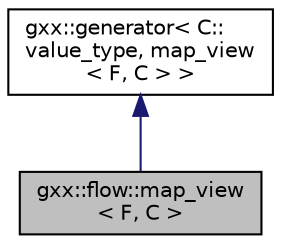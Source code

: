 digraph "gxx::flow::map_view&lt; F, C &gt;"
{
  edge [fontname="Helvetica",fontsize="10",labelfontname="Helvetica",labelfontsize="10"];
  node [fontname="Helvetica",fontsize="10",shape=record];
  Node1 [label="gxx::flow::map_view\l\< F, C \>",height=0.2,width=0.4,color="black", fillcolor="grey75", style="filled", fontcolor="black"];
  Node2 -> Node1 [dir="back",color="midnightblue",fontsize="10",style="solid"];
  Node2 [label="gxx::generator\< C::\lvalue_type, map_view\l\< F, C \> \>",height=0.2,width=0.4,color="black", fillcolor="white", style="filled",URL="$classgxx_1_1generator.html"];
}
